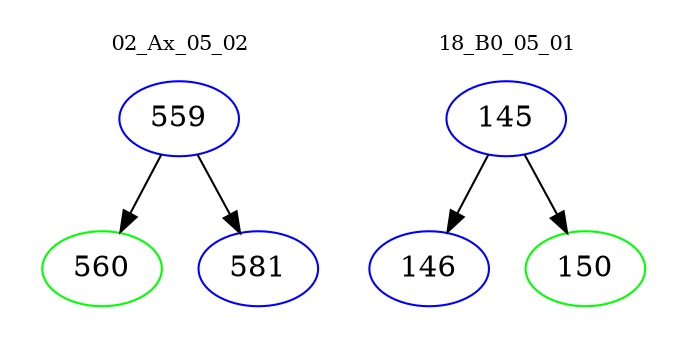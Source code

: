 digraph{
subgraph cluster_0 {
color = white
label = "02_Ax_05_02";
fontsize=10;
T0_559 [label="559", color="blue"]
T0_559 -> T0_560 [color="black"]
T0_560 [label="560", color="green"]
T0_559 -> T0_581 [color="black"]
T0_581 [label="581", color="blue"]
}
subgraph cluster_1 {
color = white
label = "18_B0_05_01";
fontsize=10;
T1_145 [label="145", color="blue"]
T1_145 -> T1_146 [color="black"]
T1_146 [label="146", color="blue"]
T1_145 -> T1_150 [color="black"]
T1_150 [label="150", color="green"]
}
}
